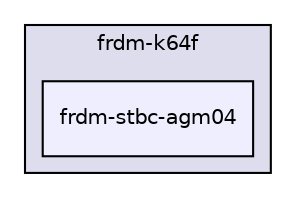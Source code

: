 digraph "boardkit/frdm-k64f/frdm-stbc-agm04" {
  compound=true
  node [ fontsize="10", fontname="Helvetica"];
  edge [ labelfontsize="10", labelfontname="Helvetica"];
  subgraph clusterdir_3614a3810f3c4eeaffe2259fdfef6294 {
    graph [ bgcolor="#ddddee", pencolor="black", label="frdm-k64f" fontname="Helvetica", fontsize="10", URL="dir_3614a3810f3c4eeaffe2259fdfef6294.html"]
  dir_5570364a5d970a7da5d2d424cfe38498 [shape=box, label="frdm-stbc-agm04", style="filled", fillcolor="#eeeeff", pencolor="black", URL="dir_5570364a5d970a7da5d2d424cfe38498.html"];
  }
}

